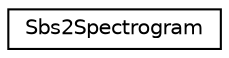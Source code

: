 digraph G
{
  edge [fontname="Helvetica",fontsize="10",labelfontname="Helvetica",labelfontsize="10"];
  node [fontname="Helvetica",fontsize="10",shape=record];
  rankdir="LR";
  Node1 [label="Sbs2Spectrogram",height=0.2,width=0.4,color="black", fillcolor="white", style="filled",URL="$class_sbs2_spectrogram.html"];
}
